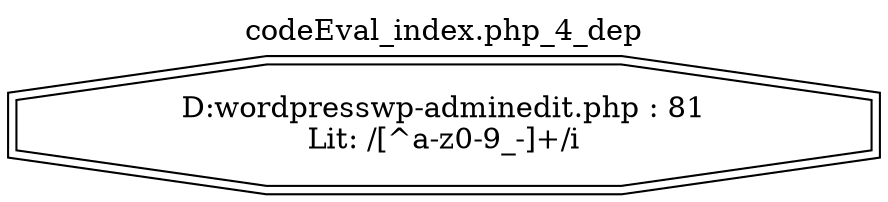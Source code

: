 digraph cfg {
  label="codeEval_index.php_4_dep";
  labelloc=t;
  n1 [shape=doubleoctagon, label="D:\wordpress\wp-admin\edit.php : 81\nLit: /[^a-z0-9_-]+/i\n"];
}
